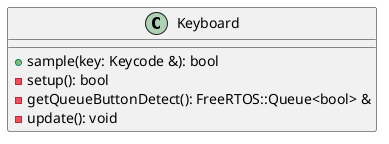 @startuml inline_umlgraph_1.svg
class Keyboard {
    + sample(key: Keycode &): bool
    - setup(): bool
   - getQueueButtonDetect(): FreeRTOS::Queue<bool> &
    - update(): void
}
@enduml
